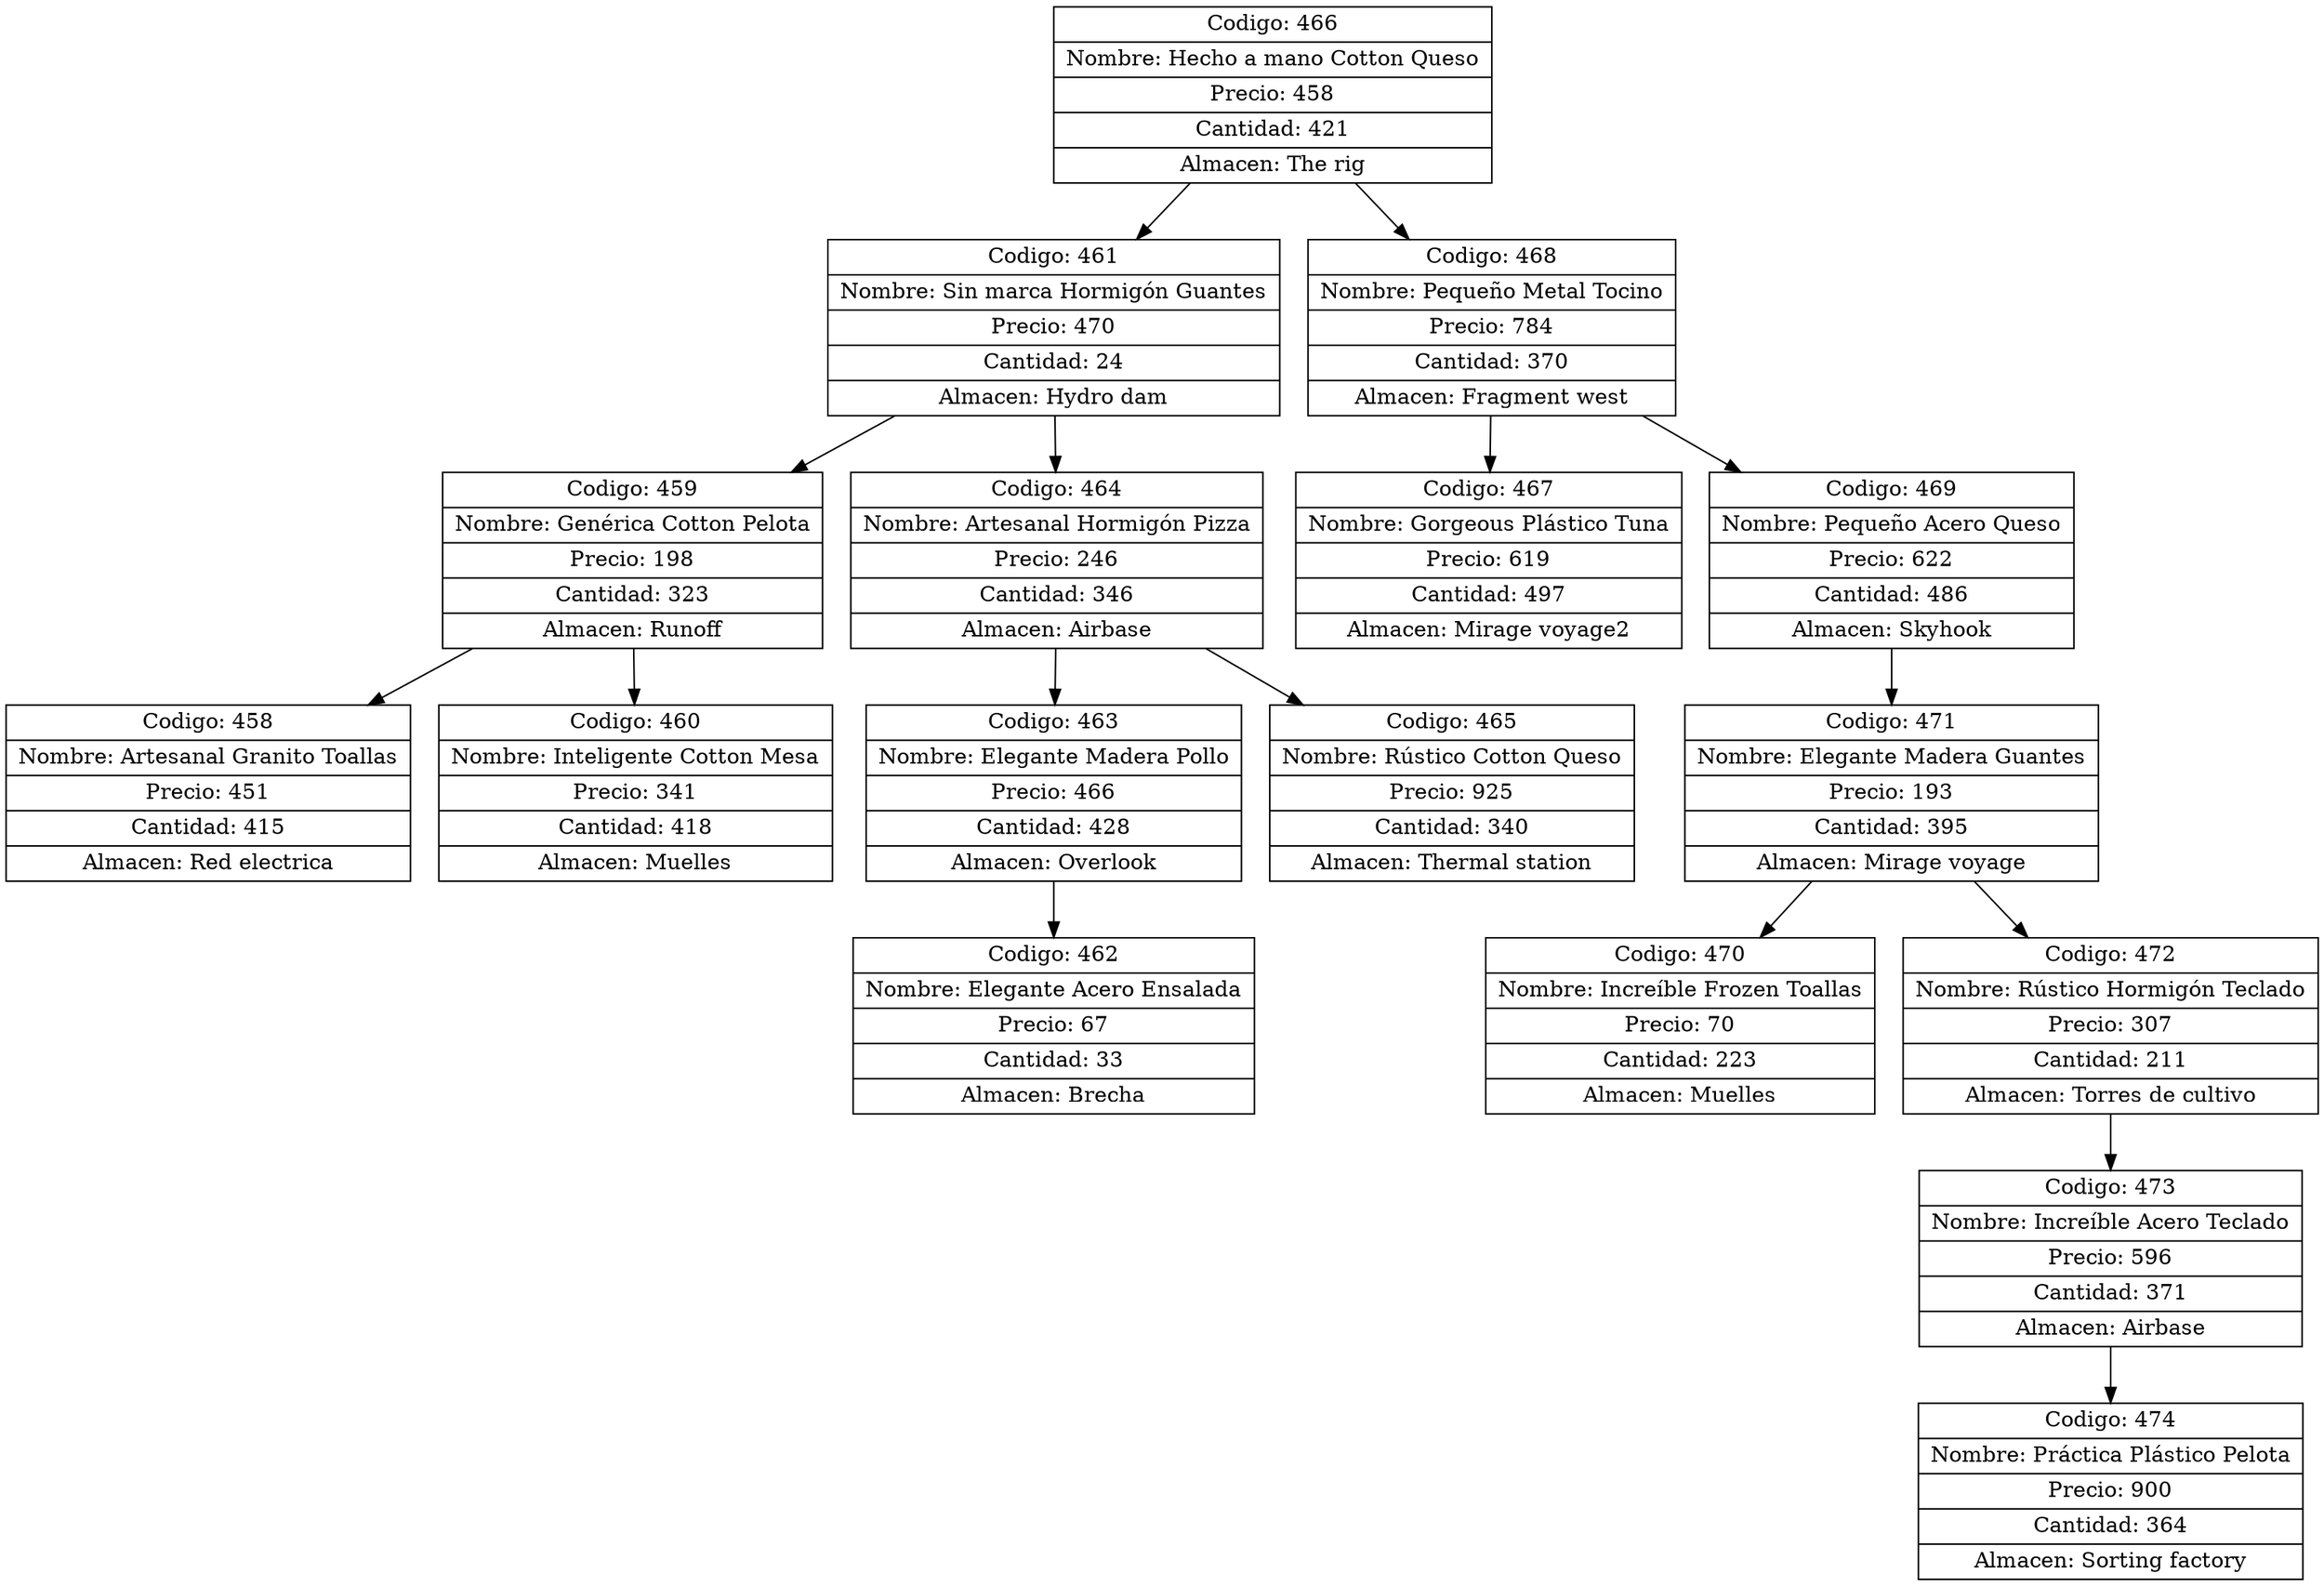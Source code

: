 digraph G{
node[shape="box" shape="record"]
nodo466[label="{ Codigo: 466 | Nombre: Hecho a mano Cotton Queso | Precio: 458 | Cantidad: 421 | Almacen: The rig}"];
nodo461[label="{ Codigo: 461 | Nombre: Sin marca Hormigón Guantes | Precio: 470 | Cantidad: 24 | Almacen: Hydro dam}"];
nodo459[label="{ Codigo: 459 | Nombre: Genérica Cotton Pelota | Precio: 198 | Cantidad: 323 | Almacen: Runoff}"];
nodo458[label="{ Codigo: 458 | Nombre: Artesanal Granito Toallas | Precio: 451 | Cantidad: 415 | Almacen: Red electrica}"];
nodo459->nodo458;
nodo460[label="{ Codigo: 460 | Nombre: Inteligente Cotton Mesa | Precio: 341 | Cantidad: 418 | Almacen: Muelles}"];
nodo459->nodo460;
nodo461->nodo459;
nodo464[label="{ Codigo: 464 | Nombre: Artesanal Hormigón Pizza | Precio: 246 | Cantidad: 346 | Almacen: Airbase}"];
nodo463[label="{ Codigo: 463 | Nombre: Elegante Madera Pollo | Precio: 466 | Cantidad: 428 | Almacen: Overlook}"];
nodo462[label="{ Codigo: 462 | Nombre: Elegante Acero Ensalada | Precio: 67 | Cantidad: 33 | Almacen: Brecha}"];
nodo463->nodo462;
nodo464->nodo463;
nodo465[label="{ Codigo: 465 | Nombre: Rústico Cotton Queso | Precio: 925 | Cantidad: 340 | Almacen: Thermal station}"];
nodo464->nodo465;
nodo461->nodo464;
nodo466->nodo461;
nodo468[label="{ Codigo: 468 | Nombre: Pequeño Metal Tocino | Precio: 784 | Cantidad: 370 | Almacen: Fragment west}"];
nodo467[label="{ Codigo: 467 | Nombre: Gorgeous Plástico Tuna | Precio: 619 | Cantidad: 497 | Almacen: Mirage voyage2}"];
nodo468->nodo467;
nodo469[label="{ Codigo: 469 | Nombre: Pequeño Acero Queso | Precio: 622 | Cantidad: 486 | Almacen: Skyhook}"];
nodo471[label="{ Codigo: 471 | Nombre: Elegante Madera Guantes | Precio: 193 | Cantidad: 395 | Almacen: Mirage voyage}"];
nodo470[label="{ Codigo: 470 | Nombre: Increíble Frozen Toallas | Precio: 70 | Cantidad: 223 | Almacen: Muelles}"];
nodo471->nodo470;
nodo472[label="{ Codigo: 472 | Nombre: Rústico Hormigón Teclado | Precio: 307 | Cantidad: 211 | Almacen: Torres de cultivo}"];
nodo473[label="{ Codigo: 473 | Nombre: Increíble Acero Teclado | Precio: 596 | Cantidad: 371 | Almacen: Airbase}"];
nodo474[label="{ Codigo: 474 | Nombre: Práctica Plástico Pelota | Precio: 900 | Cantidad: 364 | Almacen: Sorting factory}"];
nodo473->nodo474;
nodo472->nodo473;
nodo471->nodo472;
nodo469->nodo471;
nodo468->nodo469;
nodo466->nodo468;
}
